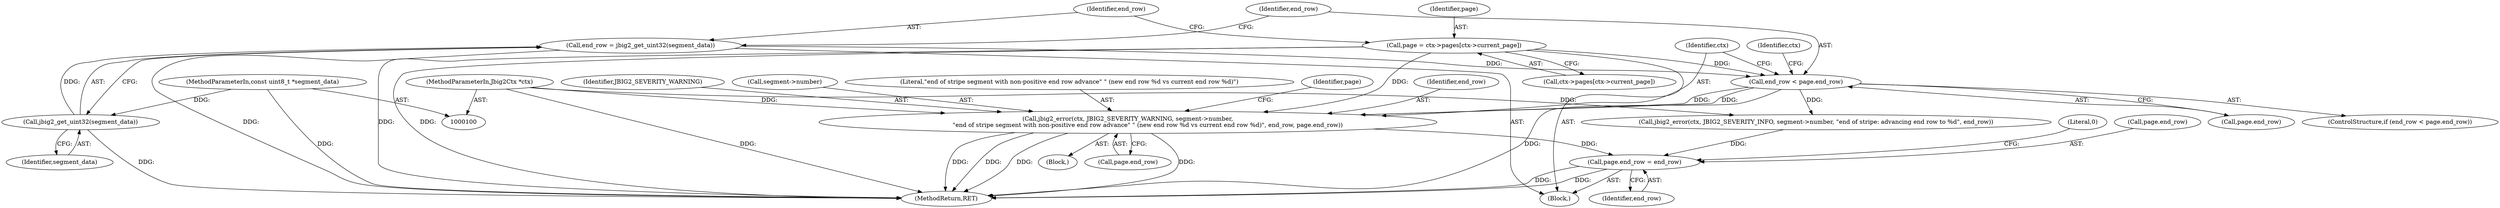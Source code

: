 digraph "0_ghostscript_e698d5c11d27212aa1098bc5b1673a3378563092_9@pointer" {
"1000127" [label="(Call,jbig2_error(ctx, JBIG2_SEVERITY_WARNING, segment->number,\n                     \"end of stripe segment with non-positive end row advance\" \" (new end row %d vs current end row %d)\", end_row, page.end_row))"];
"1000101" [label="(MethodParameterIn,Jbig2Ctx *ctx)"];
"1000121" [label="(Call,end_row < page.end_row)"];
"1000116" [label="(Call,end_row = jbig2_get_uint32(segment_data))"];
"1000118" [label="(Call,jbig2_get_uint32(segment_data))"];
"1000103" [label="(MethodParameterIn,const uint8_t *segment_data)"];
"1000106" [label="(Call,page = ctx->pages[ctx->current_page])"];
"1000148" [label="(Call,page.end_row = end_row)"];
"1000103" [label="(MethodParameterIn,const uint8_t *segment_data)"];
"1000134" [label="(Identifier,end_row)"];
"1000140" [label="(Call,jbig2_error(ctx, JBIG2_SEVERITY_INFO, segment->number, \"end of stripe: advancing end row to %d\", end_row))"];
"1000119" [label="(Identifier,segment_data)"];
"1000126" [label="(Block,)"];
"1000148" [label="(Call,page.end_row = end_row)"];
"1000135" [label="(Call,page.end_row)"];
"1000127" [label="(Call,jbig2_error(ctx, JBIG2_SEVERITY_WARNING, segment->number,\n                     \"end of stripe segment with non-positive end row advance\" \" (new end row %d vs current end row %d)\", end_row, page.end_row))"];
"1000154" [label="(Literal,0)"];
"1000141" [label="(Identifier,ctx)"];
"1000104" [label="(Block,)"];
"1000155" [label="(MethodReturn,RET)"];
"1000107" [label="(Identifier,page)"];
"1000108" [label="(Call,ctx->pages[ctx->current_page])"];
"1000123" [label="(Call,page.end_row)"];
"1000128" [label="(Identifier,ctx)"];
"1000149" [label="(Call,page.end_row)"];
"1000152" [label="(Identifier,end_row)"];
"1000121" [label="(Call,end_row < page.end_row)"];
"1000118" [label="(Call,jbig2_get_uint32(segment_data))"];
"1000129" [label="(Identifier,JBIG2_SEVERITY_WARNING)"];
"1000106" [label="(Call,page = ctx->pages[ctx->current_page])"];
"1000101" [label="(MethodParameterIn,Jbig2Ctx *ctx)"];
"1000120" [label="(ControlStructure,if (end_row < page.end_row))"];
"1000116" [label="(Call,end_row = jbig2_get_uint32(segment_data))"];
"1000130" [label="(Call,segment->number)"];
"1000133" [label="(Literal,\"end of stripe segment with non-positive end row advance\" \" (new end row %d vs current end row %d)\")"];
"1000117" [label="(Identifier,end_row)"];
"1000150" [label="(Identifier,page)"];
"1000122" [label="(Identifier,end_row)"];
"1000127" -> "1000126"  [label="AST: "];
"1000127" -> "1000135"  [label="CFG: "];
"1000128" -> "1000127"  [label="AST: "];
"1000129" -> "1000127"  [label="AST: "];
"1000130" -> "1000127"  [label="AST: "];
"1000133" -> "1000127"  [label="AST: "];
"1000134" -> "1000127"  [label="AST: "];
"1000135" -> "1000127"  [label="AST: "];
"1000150" -> "1000127"  [label="CFG: "];
"1000127" -> "1000155"  [label="DDG: "];
"1000127" -> "1000155"  [label="DDG: "];
"1000127" -> "1000155"  [label="DDG: "];
"1000127" -> "1000155"  [label="DDG: "];
"1000101" -> "1000127"  [label="DDG: "];
"1000121" -> "1000127"  [label="DDG: "];
"1000121" -> "1000127"  [label="DDG: "];
"1000106" -> "1000127"  [label="DDG: "];
"1000127" -> "1000148"  [label="DDG: "];
"1000101" -> "1000100"  [label="AST: "];
"1000101" -> "1000155"  [label="DDG: "];
"1000101" -> "1000140"  [label="DDG: "];
"1000121" -> "1000120"  [label="AST: "];
"1000121" -> "1000123"  [label="CFG: "];
"1000122" -> "1000121"  [label="AST: "];
"1000123" -> "1000121"  [label="AST: "];
"1000128" -> "1000121"  [label="CFG: "];
"1000141" -> "1000121"  [label="CFG: "];
"1000121" -> "1000155"  [label="DDG: "];
"1000116" -> "1000121"  [label="DDG: "];
"1000106" -> "1000121"  [label="DDG: "];
"1000121" -> "1000140"  [label="DDG: "];
"1000116" -> "1000104"  [label="AST: "];
"1000116" -> "1000118"  [label="CFG: "];
"1000117" -> "1000116"  [label="AST: "];
"1000118" -> "1000116"  [label="AST: "];
"1000122" -> "1000116"  [label="CFG: "];
"1000116" -> "1000155"  [label="DDG: "];
"1000118" -> "1000116"  [label="DDG: "];
"1000118" -> "1000119"  [label="CFG: "];
"1000119" -> "1000118"  [label="AST: "];
"1000118" -> "1000155"  [label="DDG: "];
"1000103" -> "1000118"  [label="DDG: "];
"1000103" -> "1000100"  [label="AST: "];
"1000103" -> "1000155"  [label="DDG: "];
"1000106" -> "1000104"  [label="AST: "];
"1000106" -> "1000108"  [label="CFG: "];
"1000107" -> "1000106"  [label="AST: "];
"1000108" -> "1000106"  [label="AST: "];
"1000117" -> "1000106"  [label="CFG: "];
"1000106" -> "1000155"  [label="DDG: "];
"1000106" -> "1000155"  [label="DDG: "];
"1000148" -> "1000104"  [label="AST: "];
"1000148" -> "1000152"  [label="CFG: "];
"1000149" -> "1000148"  [label="AST: "];
"1000152" -> "1000148"  [label="AST: "];
"1000154" -> "1000148"  [label="CFG: "];
"1000148" -> "1000155"  [label="DDG: "];
"1000148" -> "1000155"  [label="DDG: "];
"1000140" -> "1000148"  [label="DDG: "];
}
